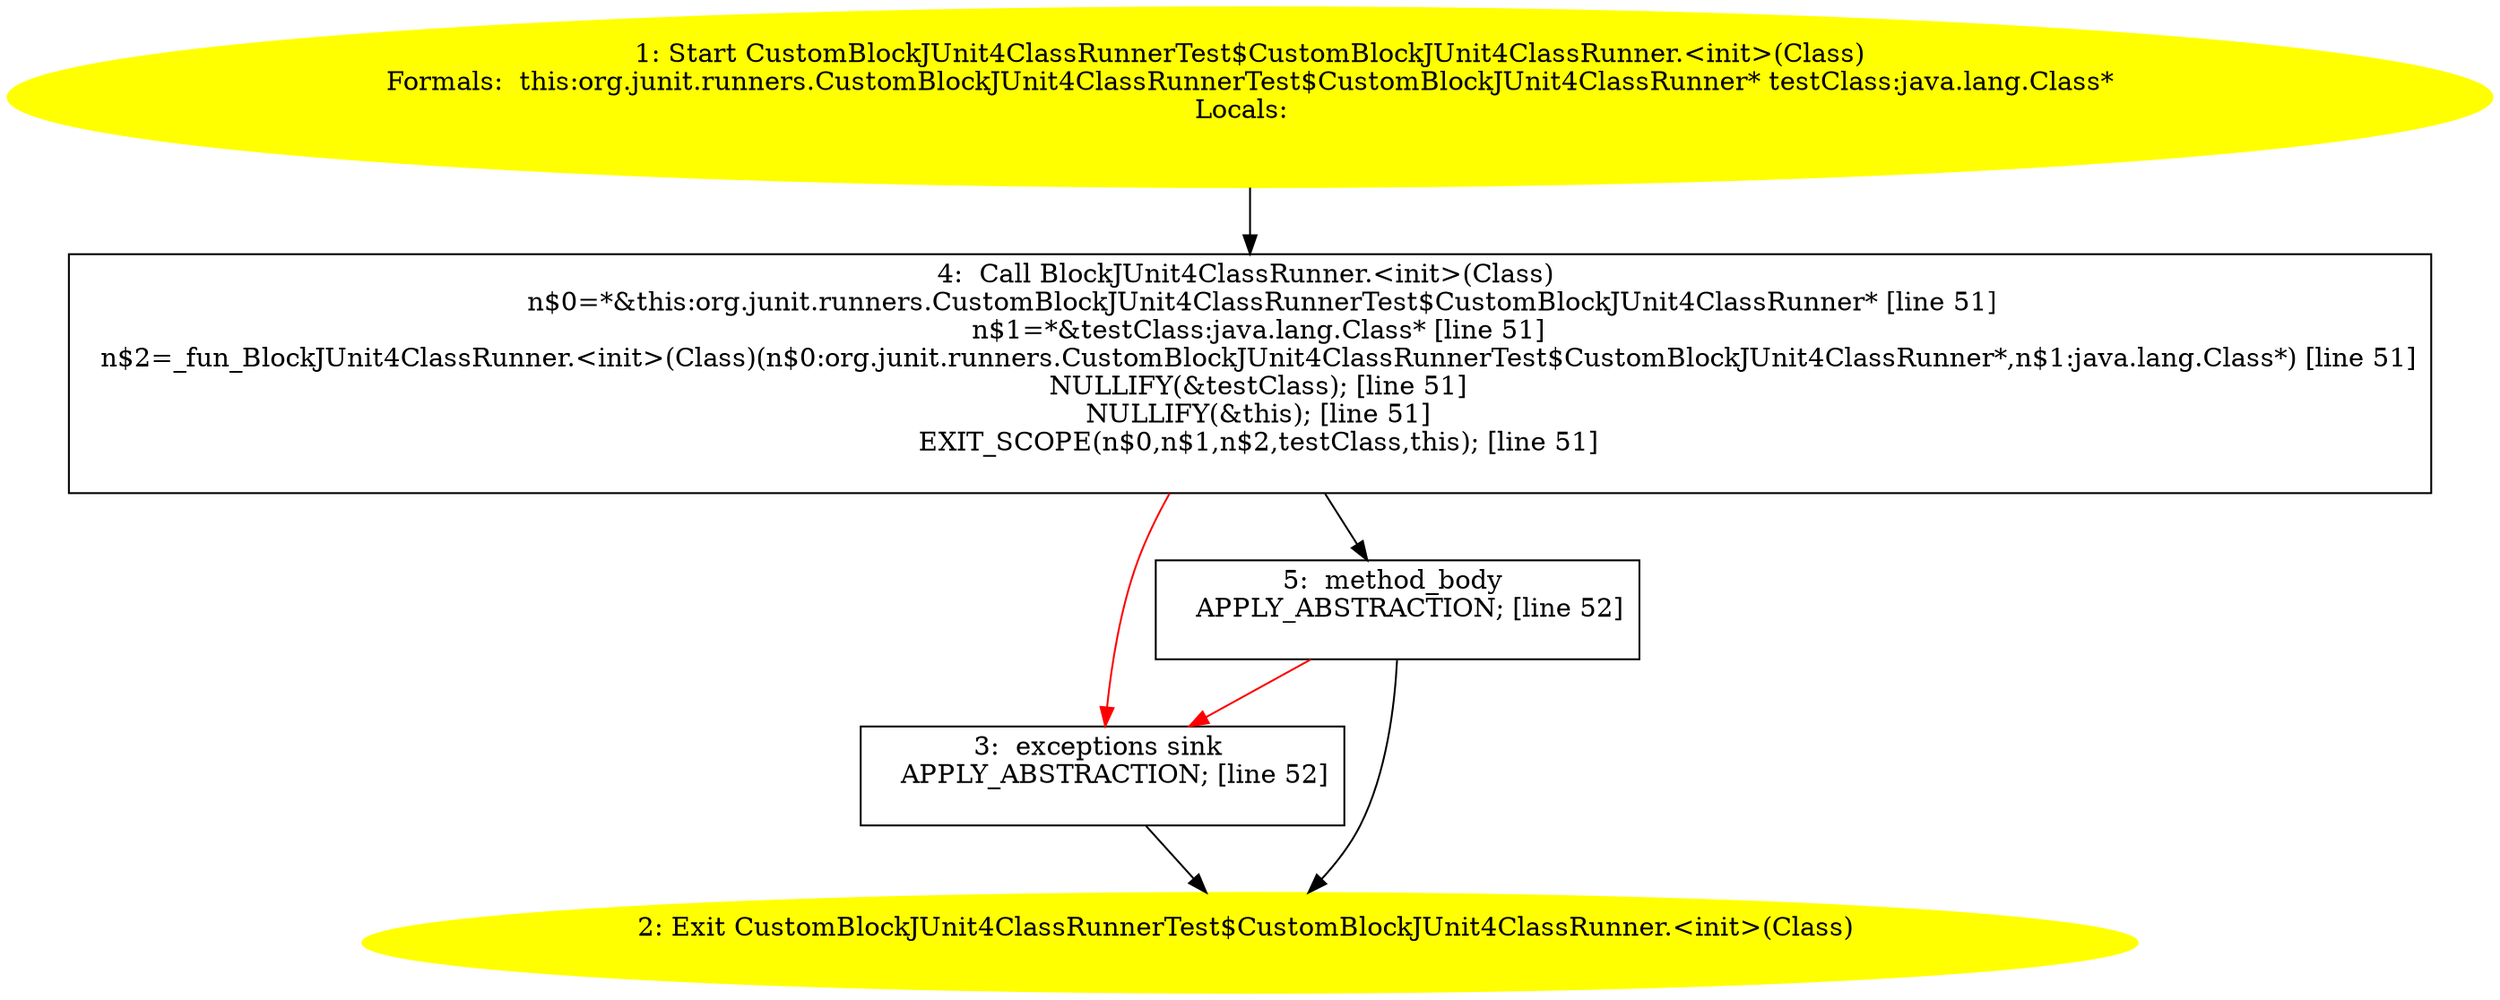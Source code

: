 /* @generated */
digraph cfg {
"org.junit.runners.CustomBlockJUnit4ClassRunnerTest$CustomBlockJUnit4ClassRunner.<init>(java.lang.Cla.7365ac85c170c7947f46ff68edf6786e_1" [label="1: Start CustomBlockJUnit4ClassRunnerTest$CustomBlockJUnit4ClassRunner.<init>(Class)\nFormals:  this:org.junit.runners.CustomBlockJUnit4ClassRunnerTest$CustomBlockJUnit4ClassRunner* testClass:java.lang.Class*\nLocals:  \n  " color=yellow style=filled]
	

	 "org.junit.runners.CustomBlockJUnit4ClassRunnerTest$CustomBlockJUnit4ClassRunner.<init>(java.lang.Cla.7365ac85c170c7947f46ff68edf6786e_1" -> "org.junit.runners.CustomBlockJUnit4ClassRunnerTest$CustomBlockJUnit4ClassRunner.<init>(java.lang.Cla.7365ac85c170c7947f46ff68edf6786e_4" ;
"org.junit.runners.CustomBlockJUnit4ClassRunnerTest$CustomBlockJUnit4ClassRunner.<init>(java.lang.Cla.7365ac85c170c7947f46ff68edf6786e_2" [label="2: Exit CustomBlockJUnit4ClassRunnerTest$CustomBlockJUnit4ClassRunner.<init>(Class) \n  " color=yellow style=filled]
	

"org.junit.runners.CustomBlockJUnit4ClassRunnerTest$CustomBlockJUnit4ClassRunner.<init>(java.lang.Cla.7365ac85c170c7947f46ff68edf6786e_3" [label="3:  exceptions sink \n   APPLY_ABSTRACTION; [line 52]\n " shape="box"]
	

	 "org.junit.runners.CustomBlockJUnit4ClassRunnerTest$CustomBlockJUnit4ClassRunner.<init>(java.lang.Cla.7365ac85c170c7947f46ff68edf6786e_3" -> "org.junit.runners.CustomBlockJUnit4ClassRunnerTest$CustomBlockJUnit4ClassRunner.<init>(java.lang.Cla.7365ac85c170c7947f46ff68edf6786e_2" ;
"org.junit.runners.CustomBlockJUnit4ClassRunnerTest$CustomBlockJUnit4ClassRunner.<init>(java.lang.Cla.7365ac85c170c7947f46ff68edf6786e_4" [label="4:  Call BlockJUnit4ClassRunner.<init>(Class) \n   n$0=*&this:org.junit.runners.CustomBlockJUnit4ClassRunnerTest$CustomBlockJUnit4ClassRunner* [line 51]\n  n$1=*&testClass:java.lang.Class* [line 51]\n  n$2=_fun_BlockJUnit4ClassRunner.<init>(Class)(n$0:org.junit.runners.CustomBlockJUnit4ClassRunnerTest$CustomBlockJUnit4ClassRunner*,n$1:java.lang.Class*) [line 51]\n  NULLIFY(&testClass); [line 51]\n  NULLIFY(&this); [line 51]\n  EXIT_SCOPE(n$0,n$1,n$2,testClass,this); [line 51]\n " shape="box"]
	

	 "org.junit.runners.CustomBlockJUnit4ClassRunnerTest$CustomBlockJUnit4ClassRunner.<init>(java.lang.Cla.7365ac85c170c7947f46ff68edf6786e_4" -> "org.junit.runners.CustomBlockJUnit4ClassRunnerTest$CustomBlockJUnit4ClassRunner.<init>(java.lang.Cla.7365ac85c170c7947f46ff68edf6786e_5" ;
	 "org.junit.runners.CustomBlockJUnit4ClassRunnerTest$CustomBlockJUnit4ClassRunner.<init>(java.lang.Cla.7365ac85c170c7947f46ff68edf6786e_4" -> "org.junit.runners.CustomBlockJUnit4ClassRunnerTest$CustomBlockJUnit4ClassRunner.<init>(java.lang.Cla.7365ac85c170c7947f46ff68edf6786e_3" [color="red" ];
"org.junit.runners.CustomBlockJUnit4ClassRunnerTest$CustomBlockJUnit4ClassRunner.<init>(java.lang.Cla.7365ac85c170c7947f46ff68edf6786e_5" [label="5:  method_body \n   APPLY_ABSTRACTION; [line 52]\n " shape="box"]
	

	 "org.junit.runners.CustomBlockJUnit4ClassRunnerTest$CustomBlockJUnit4ClassRunner.<init>(java.lang.Cla.7365ac85c170c7947f46ff68edf6786e_5" -> "org.junit.runners.CustomBlockJUnit4ClassRunnerTest$CustomBlockJUnit4ClassRunner.<init>(java.lang.Cla.7365ac85c170c7947f46ff68edf6786e_2" ;
	 "org.junit.runners.CustomBlockJUnit4ClassRunnerTest$CustomBlockJUnit4ClassRunner.<init>(java.lang.Cla.7365ac85c170c7947f46ff68edf6786e_5" -> "org.junit.runners.CustomBlockJUnit4ClassRunnerTest$CustomBlockJUnit4ClassRunner.<init>(java.lang.Cla.7365ac85c170c7947f46ff68edf6786e_3" [color="red" ];
}
